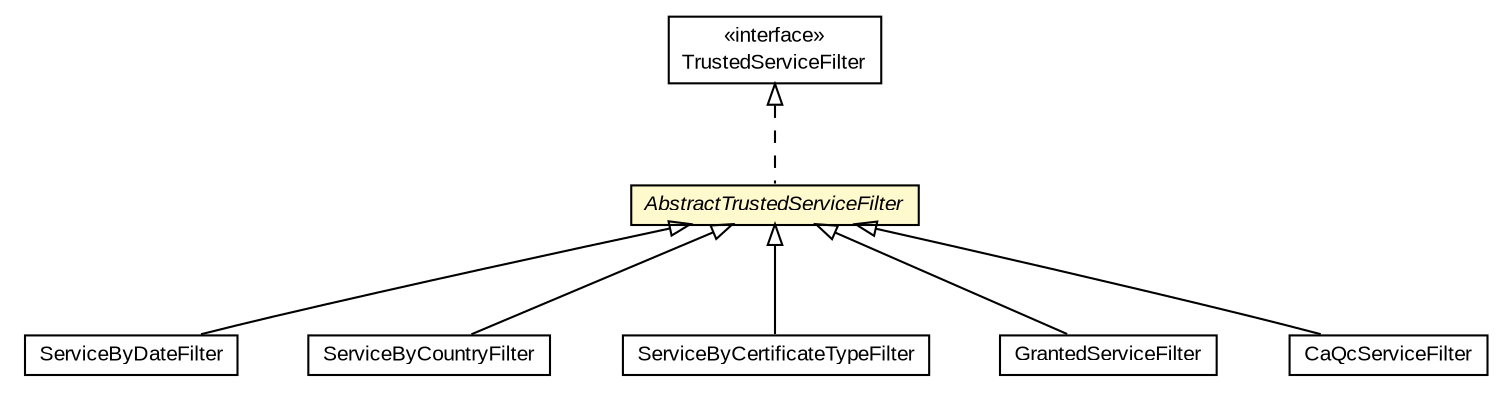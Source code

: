 #!/usr/local/bin/dot
#
# Class diagram 
# Generated by UMLGraph version R5_6-24-gf6e263 (http://www.umlgraph.org/)
#

digraph G {
	edge [fontname="arial",fontsize=10,labelfontname="arial",labelfontsize=10];
	node [fontname="arial",fontsize=10,shape=plaintext];
	nodesep=0.25;
	ranksep=0.5;
	// eu.europa.esig.dss.validation.process.qualification.trust.filter.TrustedServiceFilter
	c148730 [label=<<table title="eu.europa.esig.dss.validation.process.qualification.trust.filter.TrustedServiceFilter" border="0" cellborder="1" cellspacing="0" cellpadding="2" port="p" href="./TrustedServiceFilter.html">
		<tr><td><table border="0" cellspacing="0" cellpadding="1">
<tr><td align="center" balign="center"> &#171;interface&#187; </td></tr>
<tr><td align="center" balign="center"> TrustedServiceFilter </td></tr>
		</table></td></tr>
		</table>>, URL="./TrustedServiceFilter.html", fontname="arial", fontcolor="black", fontsize=10.0];
	// eu.europa.esig.dss.validation.process.qualification.trust.filter.ServiceByDateFilter
	c148731 [label=<<table title="eu.europa.esig.dss.validation.process.qualification.trust.filter.ServiceByDateFilter" border="0" cellborder="1" cellspacing="0" cellpadding="2" port="p" href="./ServiceByDateFilter.html">
		<tr><td><table border="0" cellspacing="0" cellpadding="1">
<tr><td align="center" balign="center"> ServiceByDateFilter </td></tr>
		</table></td></tr>
		</table>>, URL="./ServiceByDateFilter.html", fontname="arial", fontcolor="black", fontsize=10.0];
	// eu.europa.esig.dss.validation.process.qualification.trust.filter.ServiceByCountryFilter
	c148732 [label=<<table title="eu.europa.esig.dss.validation.process.qualification.trust.filter.ServiceByCountryFilter" border="0" cellborder="1" cellspacing="0" cellpadding="2" port="p" href="./ServiceByCountryFilter.html">
		<tr><td><table border="0" cellspacing="0" cellpadding="1">
<tr><td align="center" balign="center"> ServiceByCountryFilter </td></tr>
		</table></td></tr>
		</table>>, URL="./ServiceByCountryFilter.html", fontname="arial", fontcolor="black", fontsize=10.0];
	// eu.europa.esig.dss.validation.process.qualification.trust.filter.ServiceByCertificateTypeFilter
	c148733 [label=<<table title="eu.europa.esig.dss.validation.process.qualification.trust.filter.ServiceByCertificateTypeFilter" border="0" cellborder="1" cellspacing="0" cellpadding="2" port="p" href="./ServiceByCertificateTypeFilter.html">
		<tr><td><table border="0" cellspacing="0" cellpadding="1">
<tr><td align="center" balign="center"> ServiceByCertificateTypeFilter </td></tr>
		</table></td></tr>
		</table>>, URL="./ServiceByCertificateTypeFilter.html", fontname="arial", fontcolor="black", fontsize=10.0];
	// eu.europa.esig.dss.validation.process.qualification.trust.filter.GrantedServiceFilter
	c148734 [label=<<table title="eu.europa.esig.dss.validation.process.qualification.trust.filter.GrantedServiceFilter" border="0" cellborder="1" cellspacing="0" cellpadding="2" port="p" href="./GrantedServiceFilter.html">
		<tr><td><table border="0" cellspacing="0" cellpadding="1">
<tr><td align="center" balign="center"> GrantedServiceFilter </td></tr>
		</table></td></tr>
		</table>>, URL="./GrantedServiceFilter.html", fontname="arial", fontcolor="black", fontsize=10.0];
	// eu.europa.esig.dss.validation.process.qualification.trust.filter.CaQcServiceFilter
	c148736 [label=<<table title="eu.europa.esig.dss.validation.process.qualification.trust.filter.CaQcServiceFilter" border="0" cellborder="1" cellspacing="0" cellpadding="2" port="p" href="./CaQcServiceFilter.html">
		<tr><td><table border="0" cellspacing="0" cellpadding="1">
<tr><td align="center" balign="center"> CaQcServiceFilter </td></tr>
		</table></td></tr>
		</table>>, URL="./CaQcServiceFilter.html", fontname="arial", fontcolor="black", fontsize=10.0];
	// eu.europa.esig.dss.validation.process.qualification.trust.filter.AbstractTrustedServiceFilter
	c148737 [label=<<table title="eu.europa.esig.dss.validation.process.qualification.trust.filter.AbstractTrustedServiceFilter" border="0" cellborder="1" cellspacing="0" cellpadding="2" port="p" bgcolor="lemonChiffon" href="./AbstractTrustedServiceFilter.html">
		<tr><td><table border="0" cellspacing="0" cellpadding="1">
<tr><td align="center" balign="center"><font face="arial italic"> AbstractTrustedServiceFilter </font></td></tr>
		</table></td></tr>
		</table>>, URL="./AbstractTrustedServiceFilter.html", fontname="arial", fontcolor="black", fontsize=10.0];
	//eu.europa.esig.dss.validation.process.qualification.trust.filter.ServiceByDateFilter extends eu.europa.esig.dss.validation.process.qualification.trust.filter.AbstractTrustedServiceFilter
	c148737:p -> c148731:p [dir=back,arrowtail=empty];
	//eu.europa.esig.dss.validation.process.qualification.trust.filter.ServiceByCountryFilter extends eu.europa.esig.dss.validation.process.qualification.trust.filter.AbstractTrustedServiceFilter
	c148737:p -> c148732:p [dir=back,arrowtail=empty];
	//eu.europa.esig.dss.validation.process.qualification.trust.filter.ServiceByCertificateTypeFilter extends eu.europa.esig.dss.validation.process.qualification.trust.filter.AbstractTrustedServiceFilter
	c148737:p -> c148733:p [dir=back,arrowtail=empty];
	//eu.europa.esig.dss.validation.process.qualification.trust.filter.GrantedServiceFilter extends eu.europa.esig.dss.validation.process.qualification.trust.filter.AbstractTrustedServiceFilter
	c148737:p -> c148734:p [dir=back,arrowtail=empty];
	//eu.europa.esig.dss.validation.process.qualification.trust.filter.CaQcServiceFilter extends eu.europa.esig.dss.validation.process.qualification.trust.filter.AbstractTrustedServiceFilter
	c148737:p -> c148736:p [dir=back,arrowtail=empty];
	//eu.europa.esig.dss.validation.process.qualification.trust.filter.AbstractTrustedServiceFilter implements eu.europa.esig.dss.validation.process.qualification.trust.filter.TrustedServiceFilter
	c148730:p -> c148737:p [dir=back,arrowtail=empty,style=dashed];
}


